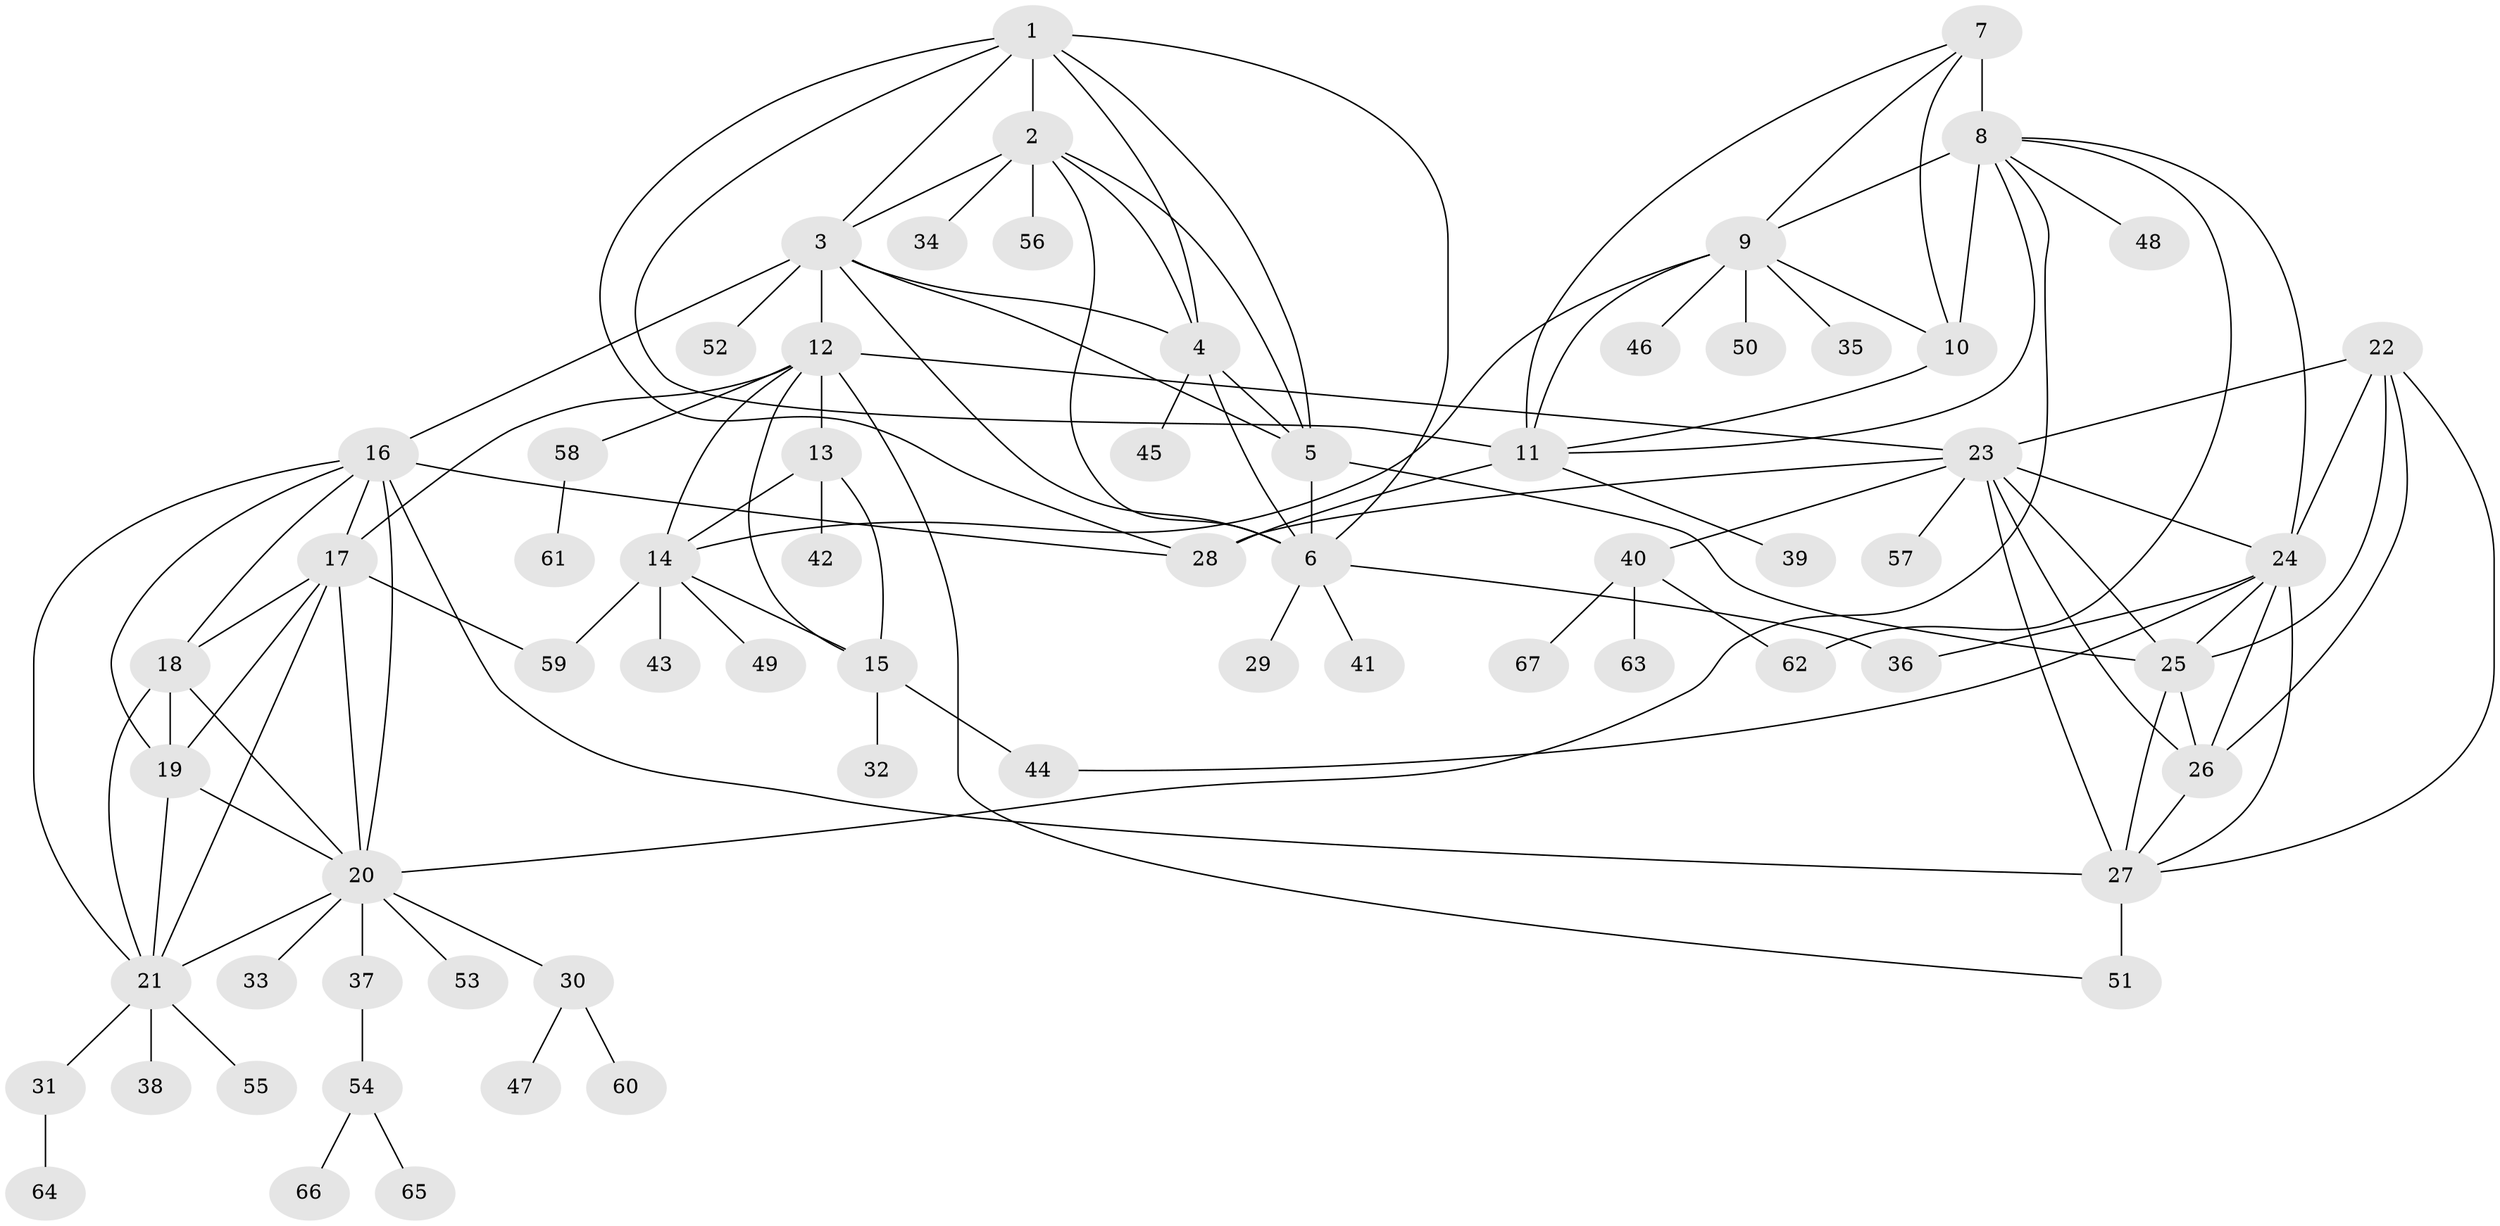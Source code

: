 // original degree distribution, {8: 0.03731343283582089, 9: 0.03731343283582089, 7: 0.03731343283582089, 6: 0.029850746268656716, 13: 0.014925373134328358, 12: 0.014925373134328358, 5: 0.022388059701492536, 10: 0.014925373134328358, 11: 0.022388059701492536, 2: 0.12686567164179105, 1: 0.6044776119402985, 4: 0.014925373134328358, 3: 0.022388059701492536}
// Generated by graph-tools (version 1.1) at 2025/52/03/04/25 22:52:15]
// undirected, 67 vertices, 119 edges
graph export_dot {
  node [color=gray90,style=filled];
  1;
  2;
  3;
  4;
  5;
  6;
  7;
  8;
  9;
  10;
  11;
  12;
  13;
  14;
  15;
  16;
  17;
  18;
  19;
  20;
  21;
  22;
  23;
  24;
  25;
  26;
  27;
  28;
  29;
  30;
  31;
  32;
  33;
  34;
  35;
  36;
  37;
  38;
  39;
  40;
  41;
  42;
  43;
  44;
  45;
  46;
  47;
  48;
  49;
  50;
  51;
  52;
  53;
  54;
  55;
  56;
  57;
  58;
  59;
  60;
  61;
  62;
  63;
  64;
  65;
  66;
  67;
  1 -- 2 [weight=1.0];
  1 -- 3 [weight=1.0];
  1 -- 4 [weight=1.0];
  1 -- 5 [weight=1.0];
  1 -- 6 [weight=1.0];
  1 -- 11 [weight=1.0];
  1 -- 28 [weight=1.0];
  2 -- 3 [weight=1.0];
  2 -- 4 [weight=1.0];
  2 -- 5 [weight=1.0];
  2 -- 6 [weight=1.0];
  2 -- 34 [weight=1.0];
  2 -- 56 [weight=2.0];
  3 -- 4 [weight=1.0];
  3 -- 5 [weight=1.0];
  3 -- 6 [weight=1.0];
  3 -- 12 [weight=1.0];
  3 -- 16 [weight=1.0];
  3 -- 52 [weight=1.0];
  4 -- 5 [weight=1.0];
  4 -- 6 [weight=1.0];
  4 -- 45 [weight=1.0];
  5 -- 6 [weight=5.0];
  5 -- 25 [weight=1.0];
  6 -- 29 [weight=1.0];
  6 -- 36 [weight=1.0];
  6 -- 41 [weight=1.0];
  7 -- 8 [weight=4.0];
  7 -- 9 [weight=1.0];
  7 -- 10 [weight=1.0];
  7 -- 11 [weight=1.0];
  8 -- 9 [weight=2.0];
  8 -- 10 [weight=2.0];
  8 -- 11 [weight=2.0];
  8 -- 20 [weight=1.0];
  8 -- 24 [weight=1.0];
  8 -- 48 [weight=1.0];
  8 -- 62 [weight=1.0];
  9 -- 10 [weight=1.0];
  9 -- 11 [weight=1.0];
  9 -- 14 [weight=1.0];
  9 -- 35 [weight=1.0];
  9 -- 46 [weight=1.0];
  9 -- 50 [weight=4.0];
  10 -- 11 [weight=1.0];
  11 -- 28 [weight=4.0];
  11 -- 39 [weight=1.0];
  12 -- 13 [weight=3.0];
  12 -- 14 [weight=3.0];
  12 -- 15 [weight=3.0];
  12 -- 17 [weight=1.0];
  12 -- 23 [weight=1.0];
  12 -- 51 [weight=1.0];
  12 -- 58 [weight=1.0];
  13 -- 14 [weight=1.0];
  13 -- 15 [weight=1.0];
  13 -- 42 [weight=1.0];
  14 -- 15 [weight=1.0];
  14 -- 43 [weight=1.0];
  14 -- 49 [weight=1.0];
  14 -- 59 [weight=1.0];
  15 -- 32 [weight=1.0];
  15 -- 44 [weight=4.0];
  16 -- 17 [weight=1.0];
  16 -- 18 [weight=1.0];
  16 -- 19 [weight=1.0];
  16 -- 20 [weight=1.0];
  16 -- 21 [weight=1.0];
  16 -- 27 [weight=1.0];
  16 -- 28 [weight=1.0];
  17 -- 18 [weight=1.0];
  17 -- 19 [weight=1.0];
  17 -- 20 [weight=1.0];
  17 -- 21 [weight=1.0];
  17 -- 59 [weight=2.0];
  18 -- 19 [weight=2.0];
  18 -- 20 [weight=1.0];
  18 -- 21 [weight=1.0];
  19 -- 20 [weight=1.0];
  19 -- 21 [weight=1.0];
  20 -- 21 [weight=1.0];
  20 -- 30 [weight=1.0];
  20 -- 33 [weight=1.0];
  20 -- 37 [weight=1.0];
  20 -- 53 [weight=1.0];
  21 -- 31 [weight=1.0];
  21 -- 38 [weight=1.0];
  21 -- 55 [weight=1.0];
  22 -- 23 [weight=1.0];
  22 -- 24 [weight=1.0];
  22 -- 25 [weight=1.0];
  22 -- 26 [weight=1.0];
  22 -- 27 [weight=1.0];
  23 -- 24 [weight=1.0];
  23 -- 25 [weight=1.0];
  23 -- 26 [weight=1.0];
  23 -- 27 [weight=1.0];
  23 -- 28 [weight=1.0];
  23 -- 40 [weight=1.0];
  23 -- 57 [weight=1.0];
  24 -- 25 [weight=1.0];
  24 -- 26 [weight=1.0];
  24 -- 27 [weight=1.0];
  24 -- 36 [weight=4.0];
  24 -- 44 [weight=1.0];
  25 -- 26 [weight=1.0];
  25 -- 27 [weight=1.0];
  26 -- 27 [weight=1.0];
  27 -- 51 [weight=4.0];
  30 -- 47 [weight=1.0];
  30 -- 60 [weight=1.0];
  31 -- 64 [weight=1.0];
  37 -- 54 [weight=1.0];
  40 -- 62 [weight=1.0];
  40 -- 63 [weight=1.0];
  40 -- 67 [weight=1.0];
  54 -- 65 [weight=1.0];
  54 -- 66 [weight=1.0];
  58 -- 61 [weight=1.0];
}

